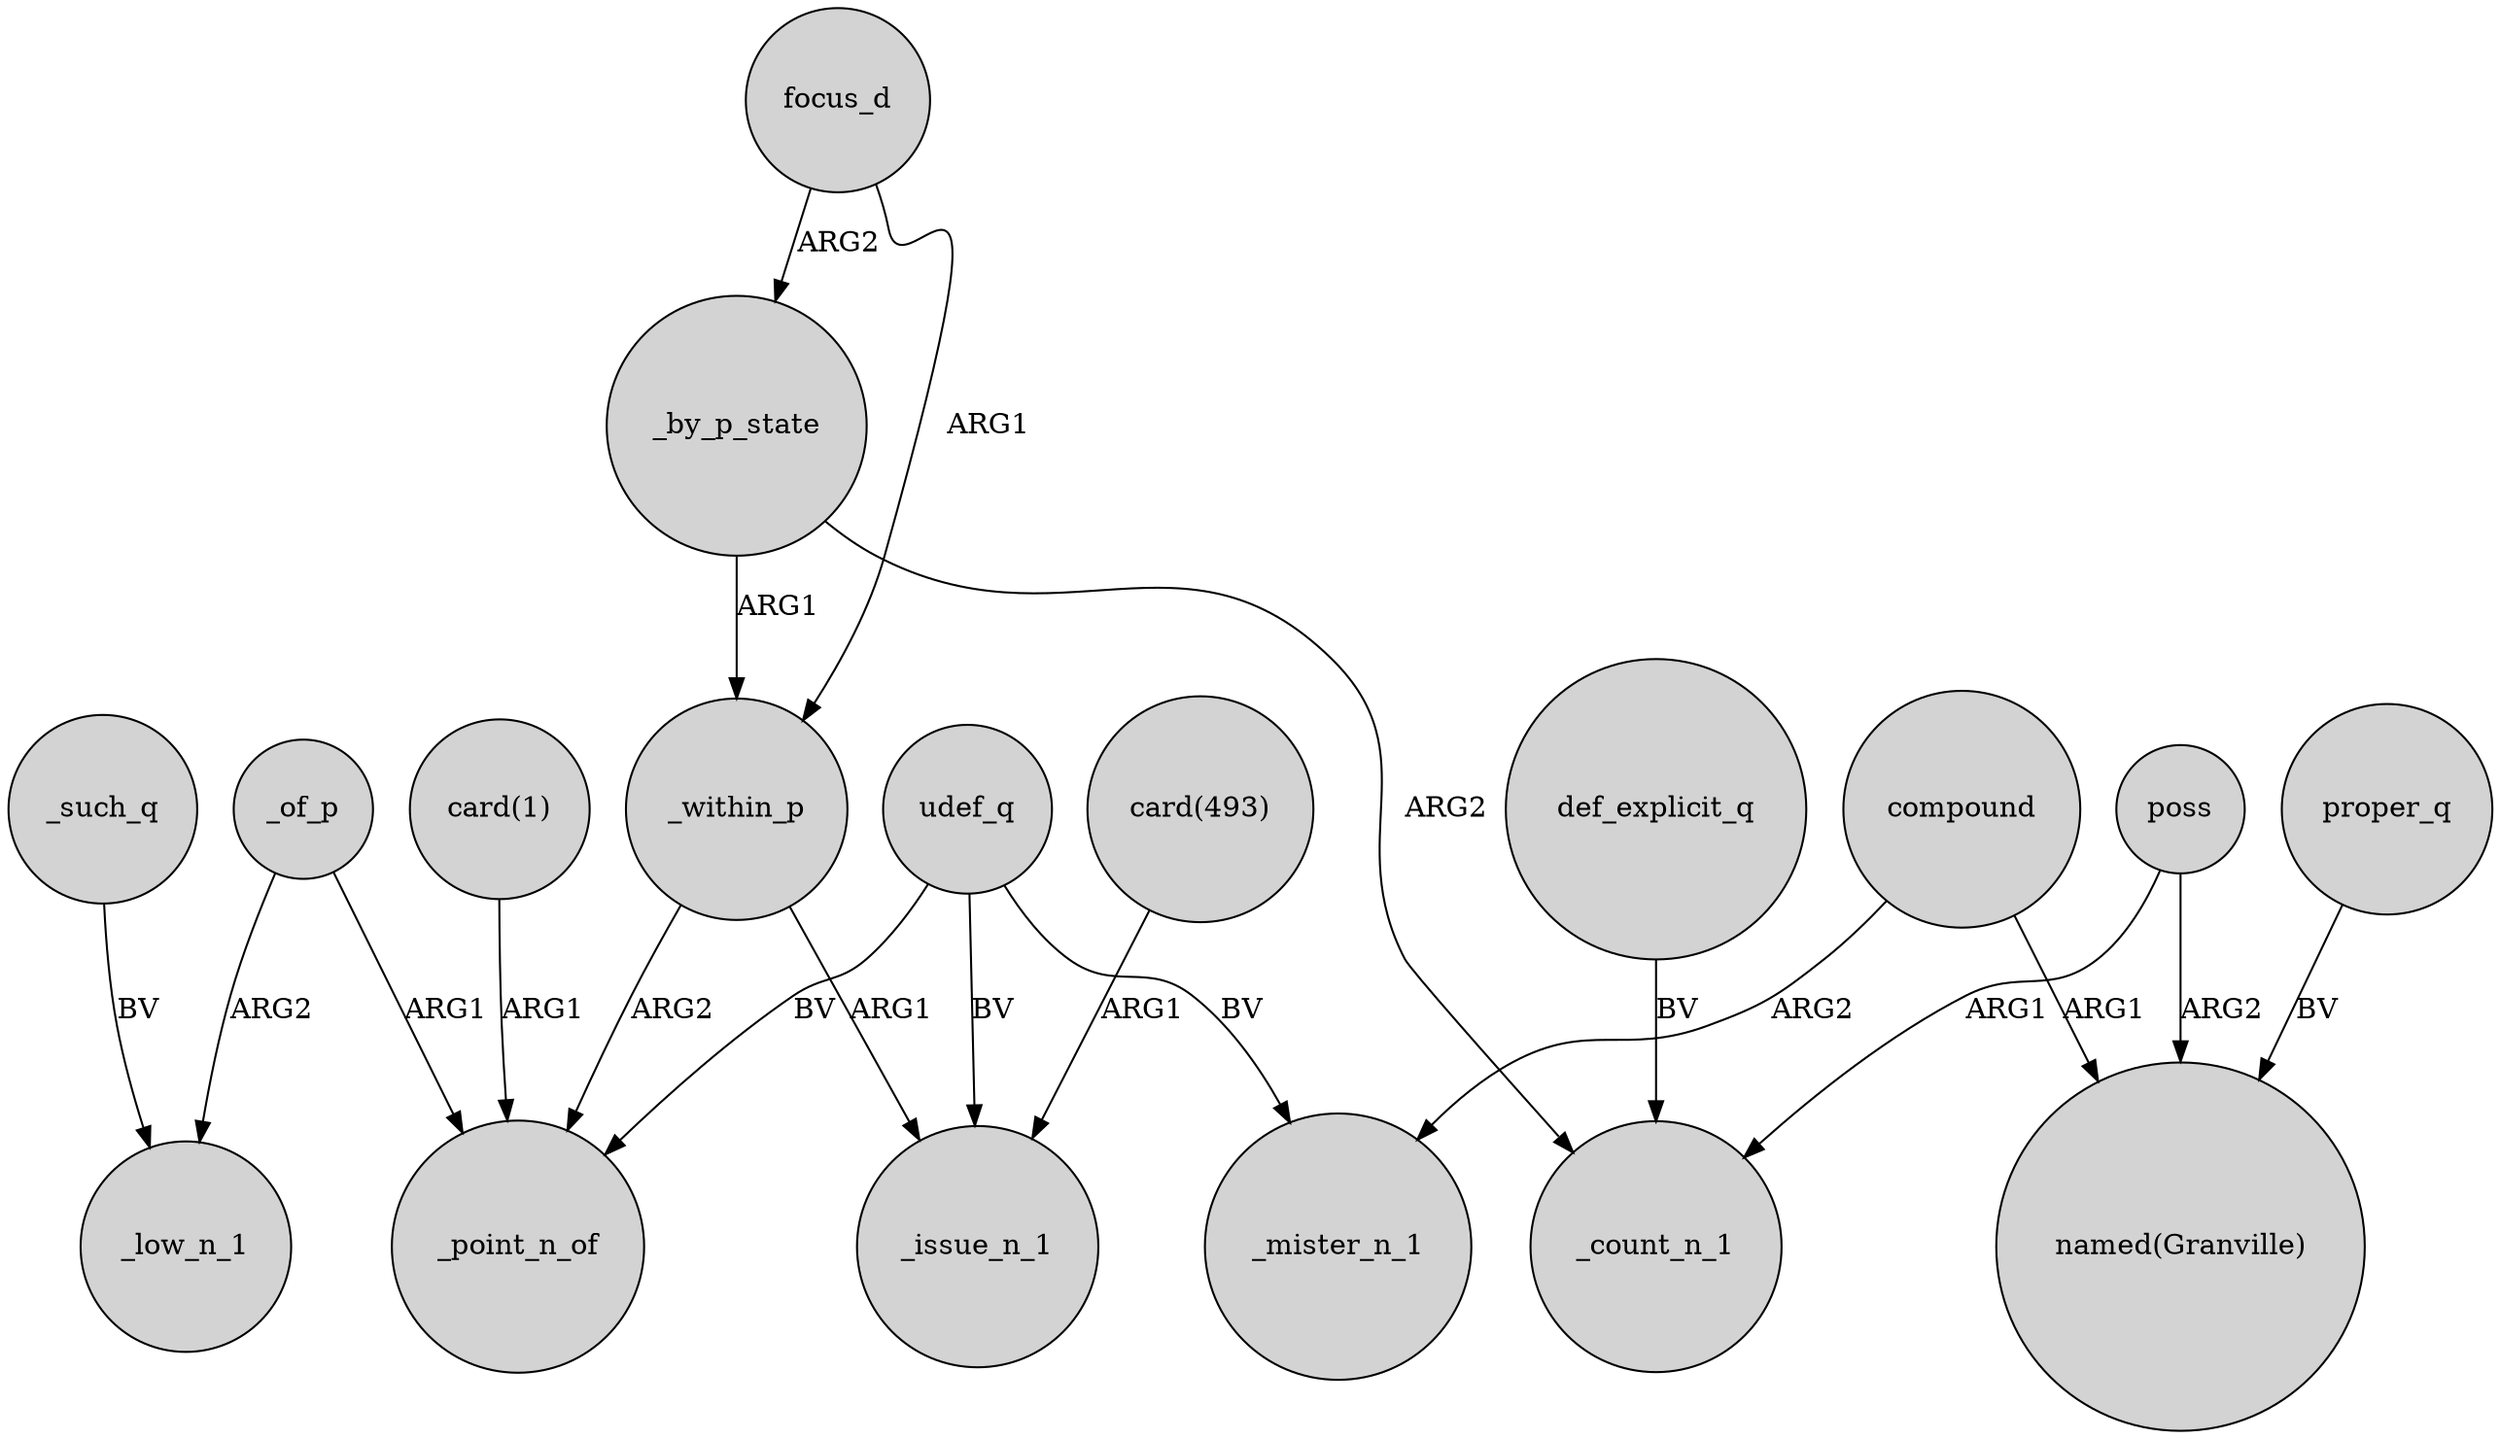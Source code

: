 digraph {
	node [shape=circle style=filled]
	focus_d -> _by_p_state [label=ARG2]
	focus_d -> _within_p [label=ARG1]
	_of_p -> _point_n_of [label=ARG1]
	compound -> "named(Granville)" [label=ARG1]
	_of_p -> _low_n_1 [label=ARG2]
	compound -> _mister_n_1 [label=ARG2]
	udef_q -> _mister_n_1 [label=BV]
	poss -> _count_n_1 [label=ARG1]
	_by_p_state -> _within_p [label=ARG1]
	_by_p_state -> _count_n_1 [label=ARG2]
	poss -> "named(Granville)" [label=ARG2]
	"card(493)" -> _issue_n_1 [label=ARG1]
	"card(1)" -> _point_n_of [label=ARG1]
	udef_q -> _issue_n_1 [label=BV]
	proper_q -> "named(Granville)" [label=BV]
	_such_q -> _low_n_1 [label=BV]
	_within_p -> _issue_n_1 [label=ARG1]
	_within_p -> _point_n_of [label=ARG2]
	def_explicit_q -> _count_n_1 [label=BV]
	udef_q -> _point_n_of [label=BV]
}
